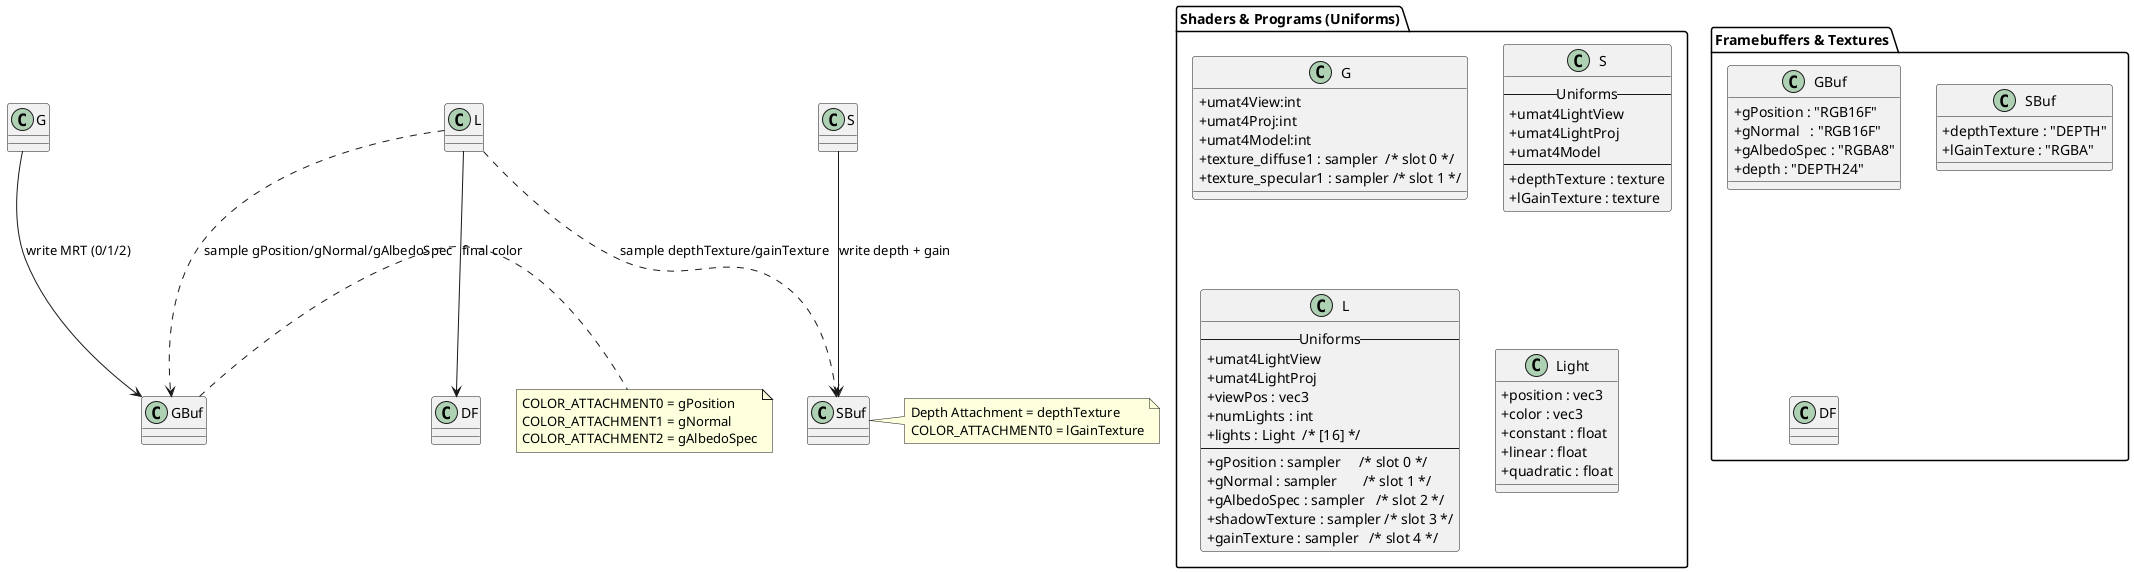 @startuml
skinparam backgroundColor #FFFFFF
skinparam shadowing false
skinparam classAttributeIconSize 0

package "Shaders & Programs (Uniforms)" {
  class GPassProgram as "G" {
    +umat4View:int
    +umat4Proj:int
    +umat4Model:int
    +texture_diffuse1 : sampler  /* slot 0 */
    +texture_specular1 : sampler /* slot 1 */
  }

  class ShadowPassProgram as "S" {
    -- Uniforms --
    + umat4LightView
    + umat4LightProj
    + umat4Model
    --
    + depthTexture : texture
    + lGainTexture : texture
  }

  class LPassProgram as "L" {
    -- Uniforms --
    + umat4LightView
    + umat4LightProj
    + viewPos : vec3
    + numLights : int
    + lights : Light  /* [16] */
    --
    + gPosition : sampler     /* slot 0 */
    + gNormal : sampler       /* slot 1 */
    + gAlbedoSpec : sampler   /* slot 2 */
    + shadowTexture : sampler /* slot 3 */
    + gainTexture : sampler   /* slot 4 */
  }

  class Light {
    + position : vec3
    + color : vec3
    + constant : float
    + linear : float
    + quadratic : float
  }
}

package "Framebuffers & Textures" {
  class GBufferFBO as "GBuf" {
    + gPosition : "RGB16F"
    + gNormal   : "RGB16F"
    + gAlbedoSpec : "RGBA8"
    + depth : "DEPTH24"
  }

  class SBufferFBO as "SBuf" {
    + depthTexture : "DEPTH"
    + lGainTexture : "RGBA"
  }

  class DefaultFramebuffer as "DF"
}

' Writes
"G" --> "GBuf" : write MRT (0/1/2)
"S" --> "SBuf" : write depth + gain

' Reads
"L" ..> "GBuf" : sample gPosition/gNormal/gAlbedoSpec
"L" ..> "SBuf" : sample depthTexture/gainTexture
"L" --> "DF" : final color

note right of "GBuf"
COLOR_ATTACHMENT0 = gPosition
COLOR_ATTACHMENT1 = gNormal
COLOR_ATTACHMENT2 = gAlbedoSpec
end note

note right of "SBuf"
Depth Attachment = depthTexture
COLOR_ATTACHMENT0 = lGainTexture
end note

@enduml

